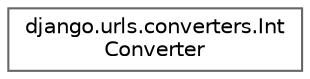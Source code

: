 digraph "Graphical Class Hierarchy"
{
 // LATEX_PDF_SIZE
  bgcolor="transparent";
  edge [fontname=Helvetica,fontsize=10,labelfontname=Helvetica,labelfontsize=10];
  node [fontname=Helvetica,fontsize=10,shape=box,height=0.2,width=0.4];
  rankdir="LR";
  Node0 [id="Node000000",label="django.urls.converters.Int\lConverter",height=0.2,width=0.4,color="grey40", fillcolor="white", style="filled",URL="$classdjango_1_1urls_1_1converters_1_1_int_converter.html",tooltip=" "];
}
